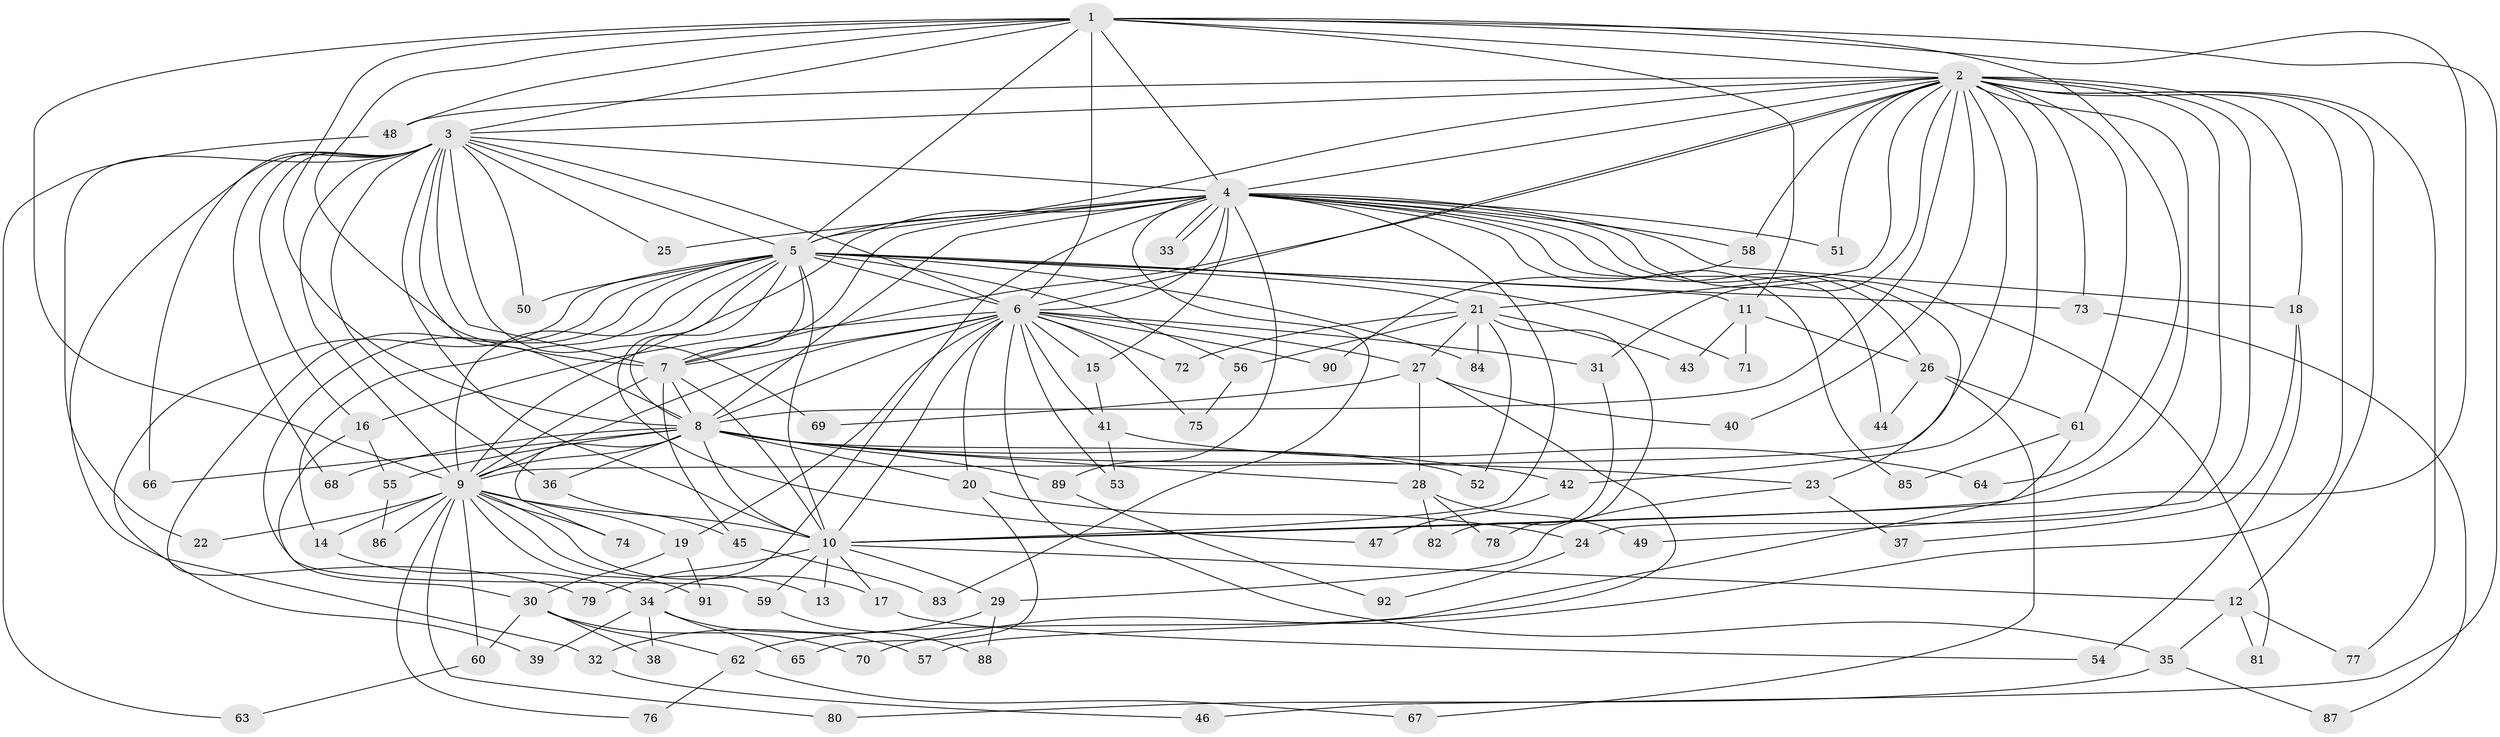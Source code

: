 // coarse degree distribution, {1: 0.2222222222222222, 2: 0.48148148148148145, 3: 0.1111111111111111, 9: 0.07407407407407407, 6: 0.037037037037037035, 15: 0.037037037037037035, 14: 0.037037037037037035}
// Generated by graph-tools (version 1.1) at 2025/46/03/04/25 21:46:32]
// undirected, 92 vertices, 209 edges
graph export_dot {
graph [start="1"]
  node [color=gray90,style=filled];
  1;
  2;
  3;
  4;
  5;
  6;
  7;
  8;
  9;
  10;
  11;
  12;
  13;
  14;
  15;
  16;
  17;
  18;
  19;
  20;
  21;
  22;
  23;
  24;
  25;
  26;
  27;
  28;
  29;
  30;
  31;
  32;
  33;
  34;
  35;
  36;
  37;
  38;
  39;
  40;
  41;
  42;
  43;
  44;
  45;
  46;
  47;
  48;
  49;
  50;
  51;
  52;
  53;
  54;
  55;
  56;
  57;
  58;
  59;
  60;
  61;
  62;
  63;
  64;
  65;
  66;
  67;
  68;
  69;
  70;
  71;
  72;
  73;
  74;
  75;
  76;
  77;
  78;
  79;
  80;
  81;
  82;
  83;
  84;
  85;
  86;
  87;
  88;
  89;
  90;
  91;
  92;
  1 -- 2;
  1 -- 3;
  1 -- 4;
  1 -- 5;
  1 -- 6;
  1 -- 7;
  1 -- 8;
  1 -- 9;
  1 -- 10;
  1 -- 11;
  1 -- 46;
  1 -- 48;
  1 -- 64;
  2 -- 3;
  2 -- 4;
  2 -- 5;
  2 -- 6;
  2 -- 7;
  2 -- 8;
  2 -- 9;
  2 -- 10;
  2 -- 12;
  2 -- 18;
  2 -- 21;
  2 -- 24;
  2 -- 31;
  2 -- 40;
  2 -- 42;
  2 -- 48;
  2 -- 49;
  2 -- 51;
  2 -- 58;
  2 -- 61;
  2 -- 70;
  2 -- 73;
  2 -- 77;
  3 -- 4;
  3 -- 5;
  3 -- 6;
  3 -- 7;
  3 -- 8;
  3 -- 9;
  3 -- 10;
  3 -- 16;
  3 -- 22;
  3 -- 25;
  3 -- 32;
  3 -- 36;
  3 -- 50;
  3 -- 66;
  3 -- 68;
  3 -- 69;
  4 -- 5;
  4 -- 6;
  4 -- 7;
  4 -- 8;
  4 -- 9;
  4 -- 10;
  4 -- 15;
  4 -- 18;
  4 -- 23;
  4 -- 25;
  4 -- 26;
  4 -- 33;
  4 -- 33;
  4 -- 34;
  4 -- 44;
  4 -- 51;
  4 -- 58;
  4 -- 81;
  4 -- 83;
  4 -- 85;
  4 -- 89;
  5 -- 6;
  5 -- 7;
  5 -- 8;
  5 -- 9;
  5 -- 10;
  5 -- 11;
  5 -- 14;
  5 -- 21;
  5 -- 39;
  5 -- 47;
  5 -- 50;
  5 -- 56;
  5 -- 59;
  5 -- 71;
  5 -- 73;
  5 -- 79;
  5 -- 84;
  6 -- 7;
  6 -- 8;
  6 -- 9;
  6 -- 10;
  6 -- 15;
  6 -- 16;
  6 -- 19;
  6 -- 20;
  6 -- 27;
  6 -- 31;
  6 -- 35;
  6 -- 41;
  6 -- 53;
  6 -- 72;
  6 -- 75;
  6 -- 90;
  7 -- 8;
  7 -- 9;
  7 -- 10;
  7 -- 45;
  8 -- 9;
  8 -- 10;
  8 -- 20;
  8 -- 23;
  8 -- 28;
  8 -- 36;
  8 -- 42;
  8 -- 52;
  8 -- 55;
  8 -- 66;
  8 -- 68;
  8 -- 74;
  8 -- 89;
  9 -- 10;
  9 -- 13;
  9 -- 14;
  9 -- 17;
  9 -- 19;
  9 -- 22;
  9 -- 60;
  9 -- 74;
  9 -- 76;
  9 -- 80;
  9 -- 86;
  9 -- 91;
  10 -- 12;
  10 -- 13;
  10 -- 17;
  10 -- 29;
  10 -- 59;
  10 -- 79;
  11 -- 26;
  11 -- 43;
  11 -- 71;
  12 -- 35;
  12 -- 77;
  12 -- 81;
  14 -- 34;
  15 -- 41;
  16 -- 30;
  16 -- 55;
  17 -- 54;
  18 -- 37;
  18 -- 54;
  19 -- 30;
  19 -- 91;
  20 -- 24;
  20 -- 65;
  21 -- 27;
  21 -- 43;
  21 -- 52;
  21 -- 56;
  21 -- 72;
  21 -- 78;
  21 -- 84;
  23 -- 29;
  23 -- 37;
  24 -- 92;
  26 -- 44;
  26 -- 61;
  26 -- 67;
  27 -- 28;
  27 -- 40;
  27 -- 57;
  27 -- 69;
  28 -- 49;
  28 -- 78;
  28 -- 82;
  29 -- 32;
  29 -- 88;
  30 -- 38;
  30 -- 60;
  30 -- 62;
  30 -- 70;
  31 -- 82;
  32 -- 46;
  34 -- 38;
  34 -- 39;
  34 -- 57;
  34 -- 65;
  35 -- 80;
  35 -- 87;
  36 -- 45;
  41 -- 53;
  41 -- 64;
  42 -- 47;
  45 -- 83;
  48 -- 63;
  55 -- 86;
  56 -- 75;
  58 -- 90;
  59 -- 88;
  60 -- 63;
  61 -- 62;
  61 -- 85;
  62 -- 67;
  62 -- 76;
  73 -- 87;
  89 -- 92;
}
